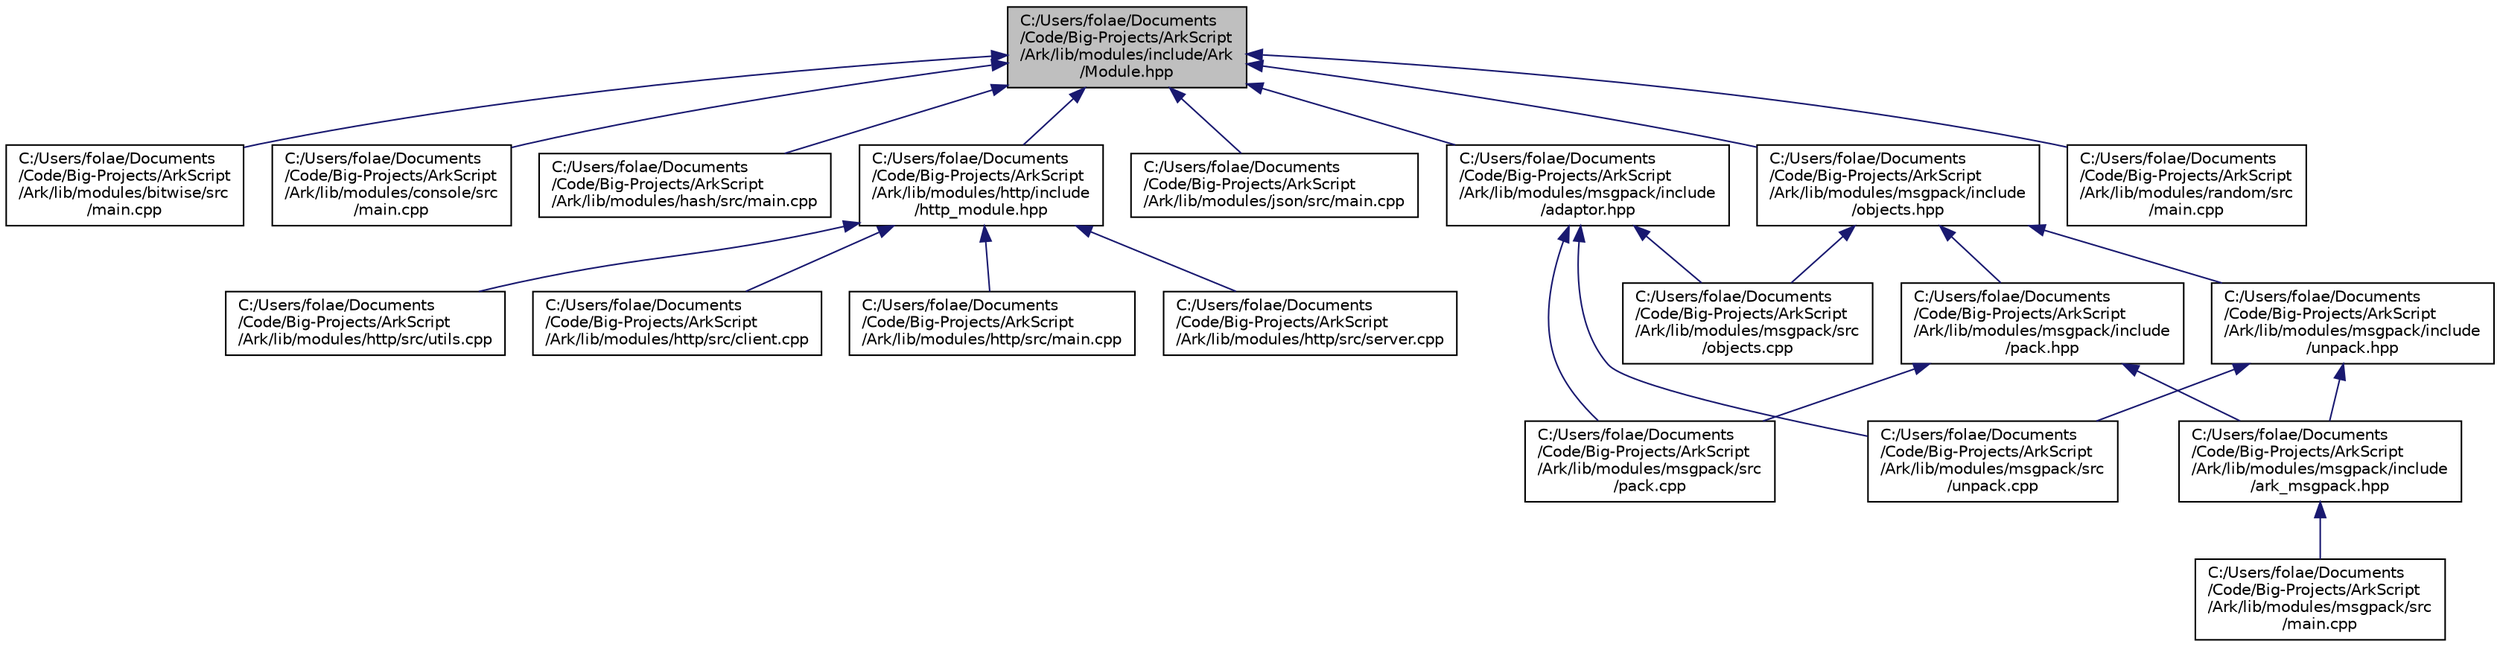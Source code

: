 digraph "C:/Users/folae/Documents/Code/Big-Projects/ArkScript/Ark/lib/modules/include/Ark/Module.hpp"
{
 // INTERACTIVE_SVG=YES
 // LATEX_PDF_SIZE
  edge [fontname="Helvetica",fontsize="10",labelfontname="Helvetica",labelfontsize="10"];
  node [fontname="Helvetica",fontsize="10",shape=record];
  Node1 [label="C:/Users/folae/Documents\l/Code/Big-Projects/ArkScript\l/Ark/lib/modules/include/Ark\l/Module.hpp",height=0.2,width=0.4,color="black", fillcolor="grey75", style="filled", fontcolor="black",tooltip=" "];
  Node1 -> Node2 [dir="back",color="midnightblue",fontsize="10",style="solid",fontname="Helvetica"];
  Node2 [label="C:/Users/folae/Documents\l/Code/Big-Projects/ArkScript\l/Ark/lib/modules/bitwise/src\l/main.cpp",height=0.2,width=0.4,color="black", fillcolor="white", style="filled",URL="$de/daa/lib_2modules_2bitwise_2src_2main_8cpp.html",tooltip=" "];
  Node1 -> Node3 [dir="back",color="midnightblue",fontsize="10",style="solid",fontname="Helvetica"];
  Node3 [label="C:/Users/folae/Documents\l/Code/Big-Projects/ArkScript\l/Ark/lib/modules/console/src\l/main.cpp",height=0.2,width=0.4,color="black", fillcolor="white", style="filled",URL="$dd/db6/lib_2modules_2console_2src_2main_8cpp.html",tooltip=" "];
  Node1 -> Node4 [dir="back",color="midnightblue",fontsize="10",style="solid",fontname="Helvetica"];
  Node4 [label="C:/Users/folae/Documents\l/Code/Big-Projects/ArkScript\l/Ark/lib/modules/hash/src/main.cpp",height=0.2,width=0.4,color="black", fillcolor="white", style="filled",URL="$d9/d84/lib_2modules_2hash_2src_2main_8cpp.html",tooltip=" "];
  Node1 -> Node5 [dir="back",color="midnightblue",fontsize="10",style="solid",fontname="Helvetica"];
  Node5 [label="C:/Users/folae/Documents\l/Code/Big-Projects/ArkScript\l/Ark/lib/modules/http/include\l/http_module.hpp",height=0.2,width=0.4,color="black", fillcolor="white", style="filled",URL="$dc/d79/http__module_8hpp.html",tooltip=" "];
  Node5 -> Node6 [dir="back",color="midnightblue",fontsize="10",style="solid",fontname="Helvetica"];
  Node6 [label="C:/Users/folae/Documents\l/Code/Big-Projects/ArkScript\l/Ark/lib/modules/http/src/client.cpp",height=0.2,width=0.4,color="black", fillcolor="white", style="filled",URL="$d9/d95/client_8cpp.html",tooltip=" "];
  Node5 -> Node7 [dir="back",color="midnightblue",fontsize="10",style="solid",fontname="Helvetica"];
  Node7 [label="C:/Users/folae/Documents\l/Code/Big-Projects/ArkScript\l/Ark/lib/modules/http/src/main.cpp",height=0.2,width=0.4,color="black", fillcolor="white", style="filled",URL="$d5/d8b/lib_2modules_2http_2src_2main_8cpp.html",tooltip=" "];
  Node5 -> Node8 [dir="back",color="midnightblue",fontsize="10",style="solid",fontname="Helvetica"];
  Node8 [label="C:/Users/folae/Documents\l/Code/Big-Projects/ArkScript\l/Ark/lib/modules/http/src/server.cpp",height=0.2,width=0.4,color="black", fillcolor="white", style="filled",URL="$df/dd7/server_8cpp.html",tooltip=" "];
  Node5 -> Node9 [dir="back",color="midnightblue",fontsize="10",style="solid",fontname="Helvetica"];
  Node9 [label="C:/Users/folae/Documents\l/Code/Big-Projects/ArkScript\l/Ark/lib/modules/http/src/utils.cpp",height=0.2,width=0.4,color="black", fillcolor="white", style="filled",URL="$de/d06/utils_8cpp.html",tooltip=" "];
  Node1 -> Node10 [dir="back",color="midnightblue",fontsize="10",style="solid",fontname="Helvetica"];
  Node10 [label="C:/Users/folae/Documents\l/Code/Big-Projects/ArkScript\l/Ark/lib/modules/json/src/main.cpp",height=0.2,width=0.4,color="black", fillcolor="white", style="filled",URL="$d7/d88/lib_2modules_2json_2src_2main_8cpp.html",tooltip=" "];
  Node1 -> Node11 [dir="back",color="midnightblue",fontsize="10",style="solid",fontname="Helvetica"];
  Node11 [label="C:/Users/folae/Documents\l/Code/Big-Projects/ArkScript\l/Ark/lib/modules/msgpack/include\l/adaptor.hpp",height=0.2,width=0.4,color="black", fillcolor="white", style="filled",URL="$da/d42/adaptor_8hpp.html",tooltip=" "];
  Node11 -> Node12 [dir="back",color="midnightblue",fontsize="10",style="solid",fontname="Helvetica"];
  Node12 [label="C:/Users/folae/Documents\l/Code/Big-Projects/ArkScript\l/Ark/lib/modules/msgpack/src\l/objects.cpp",height=0.2,width=0.4,color="black", fillcolor="white", style="filled",URL="$d5/dbd/objects_8cpp.html",tooltip=" "];
  Node11 -> Node13 [dir="back",color="midnightblue",fontsize="10",style="solid",fontname="Helvetica"];
  Node13 [label="C:/Users/folae/Documents\l/Code/Big-Projects/ArkScript\l/Ark/lib/modules/msgpack/src\l/pack.cpp",height=0.2,width=0.4,color="black", fillcolor="white", style="filled",URL="$d0/d5c/pack_8cpp.html",tooltip=" "];
  Node11 -> Node14 [dir="back",color="midnightblue",fontsize="10",style="solid",fontname="Helvetica"];
  Node14 [label="C:/Users/folae/Documents\l/Code/Big-Projects/ArkScript\l/Ark/lib/modules/msgpack/src\l/unpack.cpp",height=0.2,width=0.4,color="black", fillcolor="white", style="filled",URL="$de/dcf/unpack_8cpp.html",tooltip=" "];
  Node1 -> Node15 [dir="back",color="midnightblue",fontsize="10",style="solid",fontname="Helvetica"];
  Node15 [label="C:/Users/folae/Documents\l/Code/Big-Projects/ArkScript\l/Ark/lib/modules/msgpack/include\l/objects.hpp",height=0.2,width=0.4,color="black", fillcolor="white", style="filled",URL="$d9/da0/objects_8hpp.html",tooltip=" "];
  Node15 -> Node16 [dir="back",color="midnightblue",fontsize="10",style="solid",fontname="Helvetica"];
  Node16 [label="C:/Users/folae/Documents\l/Code/Big-Projects/ArkScript\l/Ark/lib/modules/msgpack/include\l/pack.hpp",height=0.2,width=0.4,color="black", fillcolor="white", style="filled",URL="$d3/d83/pack_8hpp.html",tooltip=" "];
  Node16 -> Node17 [dir="back",color="midnightblue",fontsize="10",style="solid",fontname="Helvetica"];
  Node17 [label="C:/Users/folae/Documents\l/Code/Big-Projects/ArkScript\l/Ark/lib/modules/msgpack/include\l/ark_msgpack.hpp",height=0.2,width=0.4,color="black", fillcolor="white", style="filled",URL="$d5/d96/ark__msgpack_8hpp.html",tooltip=" "];
  Node17 -> Node18 [dir="back",color="midnightblue",fontsize="10",style="solid",fontname="Helvetica"];
  Node18 [label="C:/Users/folae/Documents\l/Code/Big-Projects/ArkScript\l/Ark/lib/modules/msgpack/src\l/main.cpp",height=0.2,width=0.4,color="black", fillcolor="white", style="filled",URL="$d0/db7/lib_2modules_2msgpack_2src_2main_8cpp.html",tooltip=" "];
  Node16 -> Node13 [dir="back",color="midnightblue",fontsize="10",style="solid",fontname="Helvetica"];
  Node15 -> Node19 [dir="back",color="midnightblue",fontsize="10",style="solid",fontname="Helvetica"];
  Node19 [label="C:/Users/folae/Documents\l/Code/Big-Projects/ArkScript\l/Ark/lib/modules/msgpack/include\l/unpack.hpp",height=0.2,width=0.4,color="black", fillcolor="white", style="filled",URL="$d4/d9e/unpack_8hpp.html",tooltip=" "];
  Node19 -> Node17 [dir="back",color="midnightblue",fontsize="10",style="solid",fontname="Helvetica"];
  Node19 -> Node14 [dir="back",color="midnightblue",fontsize="10",style="solid",fontname="Helvetica"];
  Node15 -> Node12 [dir="back",color="midnightblue",fontsize="10",style="solid",fontname="Helvetica"];
  Node1 -> Node20 [dir="back",color="midnightblue",fontsize="10",style="solid",fontname="Helvetica"];
  Node20 [label="C:/Users/folae/Documents\l/Code/Big-Projects/ArkScript\l/Ark/lib/modules/random/src\l/main.cpp",height=0.2,width=0.4,color="black", fillcolor="white", style="filled",URL="$d2/d37/lib_2modules_2random_2src_2main_8cpp.html",tooltip=" "];
}
